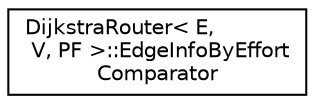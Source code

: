digraph "Graphical Class Hierarchy"
{
  edge [fontname="Helvetica",fontsize="10",labelfontname="Helvetica",labelfontsize="10"];
  node [fontname="Helvetica",fontsize="10",shape=record];
  rankdir="LR";
  Node0 [label="DijkstraRouter\< E,\l V, PF \>::EdgeInfoByEffort\lComparator",height=0.2,width=0.4,color="black", fillcolor="white", style="filled",URL="$d9/d37/class_dijkstra_router_1_1_edge_info_by_effort_comparator.html"];
}
